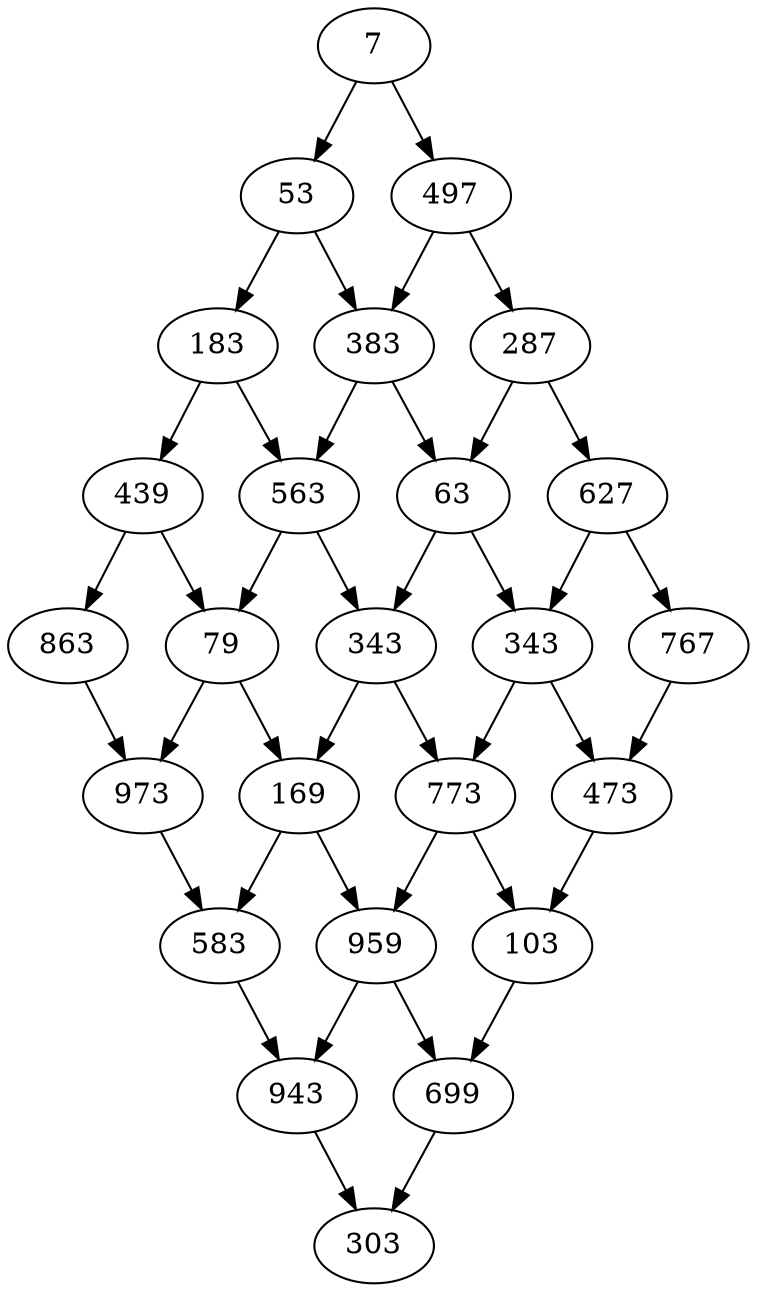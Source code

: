 digraph G {
0 [label="7"];
0 -> 1;
0 -> 5;
1 [label="53"];
1 -> 2;
1 -> 6;
2 [label="183"];
2 -> 3;
2 -> 7;
3 [label="439"];
3 -> 4;
3 -> 8;
4 [label="863"];
4 -> 9;
5 [label="497"];
5 -> 6;
5 -> 10;
6 [label="383"];
6 -> 7;
6 -> 11;
7 [label="563"];
7 -> 8;
7 -> 12;
8 [label="79"];
8 -> 9;
8 -> 13;
9 [label="973"];
9 -> 14;
10 [label="287"];
10 -> 11;
10 -> 15;
11 [label="63"];
11 -> 12;
11 -> 16;
12 [label="343"];
12 -> 13;
12 -> 17;
13 [label="169"];
13 -> 14;
13 -> 18;
14 [label="583"];
14 -> 19;
15 [label="627"];
15 -> 16;
15 -> 20;
16 [label="343"];
16 -> 17;
16 -> 21;
17 [label="773"];
17 -> 18;
17 -> 22;
18 [label="959"];
18 -> 19;
18 -> 23;
19 [label="943"];
19 -> 24;
20 [label="767"];
20 -> 21;
21 [label="473"];
21 -> 22;
22 [label="103"];
22 -> 23;
23 [label="699"];
23 -> 24;
24 [label="303"];
}

